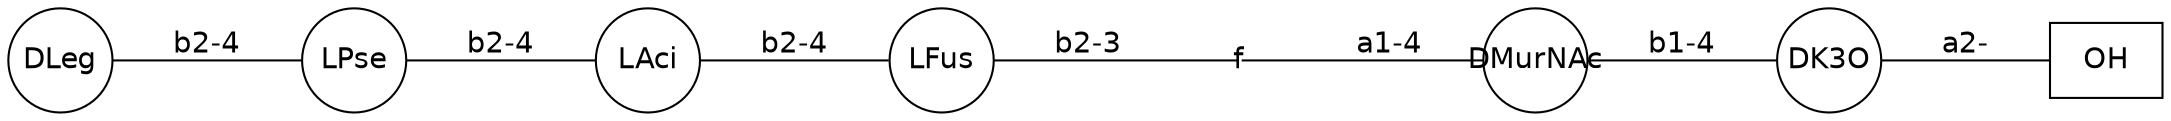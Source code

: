 graph G {graph [splines=false dpi=72 outputorder="edgesfirst"];
node [shape="none" fontname=DejaVuSans labelfontsize=12 label="none" size=50 fixedsize="true" scale="true"];
edge [labelfontsize=12 fontname=DejaVuSans labeldistance=1.2 labelangle=320.0];
rankdir=LR nodesep="0.05" ranksep="0.8";
0 [shape=box label="OH"]
1 [shape=circle height="0.7" label="DK3O"];
2 [shape=circle height="0.7" label="DMurNAc"];
3 [label="f" height="0.7" image="includes/MolecularMetadata/Sugars/SNFG_Symbol_Images/DGal.svg"];
4 [shape=circle height="0.7" label="LFus"];
5 [shape=circle height="0.7" label="LAci"];
6 [shape=circle height="0.7" label="LPse"];
7 [shape=circle height="0.7" label="DLeg"];
1--0 [label="a2-" headclip=true tailclip=true];
2--1 [label="b1-4" headclip=true tailclip=true];
3--2 [label="a1-4" headclip=true tailclip=false];
4--3 [label="b2-3" headclip=false tailclip=true];
5--4 [label="b2-4" headclip=true tailclip=true];
6--5 [label="b2-4" headclip=true tailclip=true];
7--6 [label="b2-4" headclip=true tailclip=true];
}
